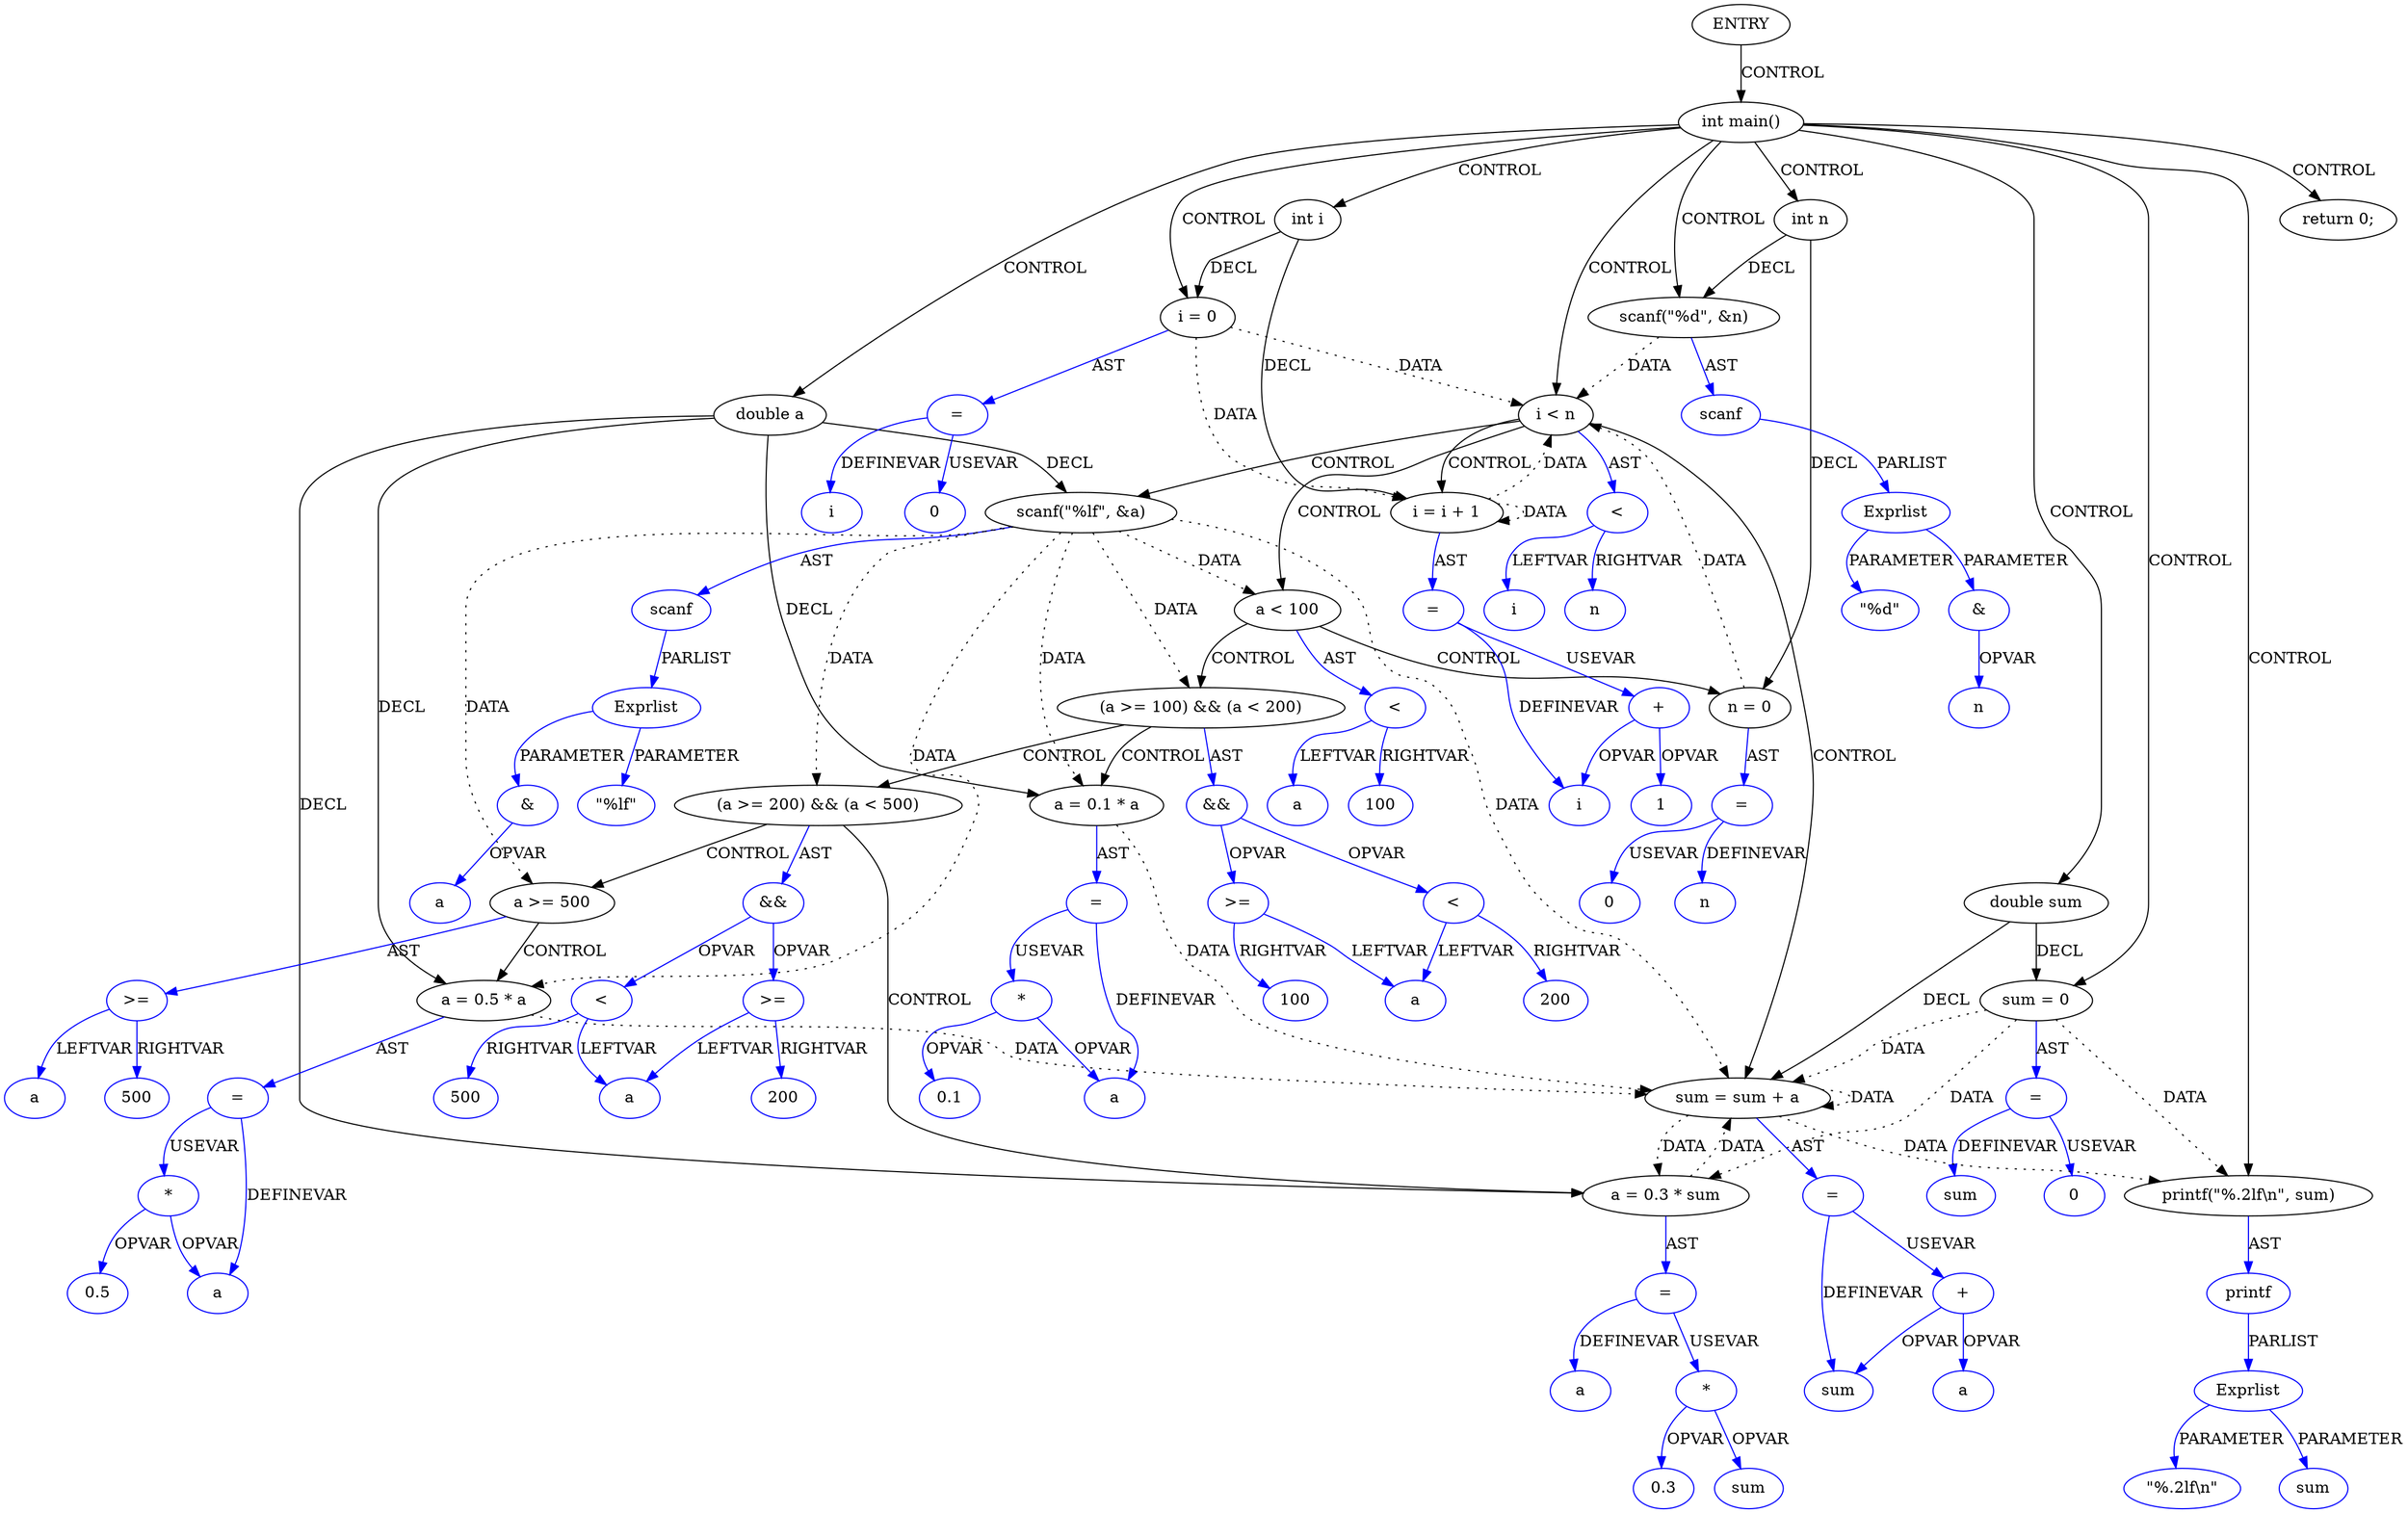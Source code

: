 digraph G{
Node1 [label="ENTRY",type="ENTRY",coord="-1"];
Node2 [label="int main()",type="CONTROL",coord="3"];
Node4 [label="int i",type="DECL",coord="4",varname="i",vartype="int"];
Node5 [label="int n",type="DECL",coord="5",varname="n",vartype="int"];
Node6 [label="double a",type="DECL",coord="6",varname="a",vartype="double"];
Node7 [label="double sum",type="DECL",coord="7",varname="sum",vartype="double"];
Node8 [label="sum = 0",type="ASSIGN",coord="8"];
Node9 [label="=",type="ASSIGNOP",coord="8",color=blue];
Node10 [label="sum",type="VAR",coord="8",color=blue];
Node11 [label="0",type="CONST",coord="8",color=blue];
Node12 [label="scanf(\"%d\", &n)",type="CALL",coord="9"];
Node13 [label="scanf",type="FUNCNAME",coord="9",color=blue];
Node14 [label="Exprlist",type="EXPRS",coord="9",color=blue];
Node15 [label="\"%d\"",type="CONST",coord="9",color=blue];
Node16 [label="&",type="OP",coord="9",color=blue];
Node17 [label="n",type="VAR",coord="9",color=blue];
Node18 [label="i = 0",type="ASSIGN",coord="10"];
Node19 [label="=",type="ASSIGNOP",coord="10",color=blue];
Node20 [label="i",type="VAR",coord="10",color=blue];
Node21 [label="0",type="CONST",coord="10",color=blue];
Node22 [label="i < n",type="CONTROL",coord="10"];
Node25 [label="scanf(\"%lf\", &a)",type="CALL",coord="11"];
Node26 [label="scanf",type="FUNCNAME",coord="11",color=blue];
Node27 [label="Exprlist",type="EXPRS",coord="11",color=blue];
Node28 [label="\"%lf\"",type="CONST",coord="11",color=blue];
Node29 [label="&",type="OP",coord="11",color=blue];
Node30 [label="a",type="VAR",coord="11",color=blue];
Node31 [label="a < 100",type="CONTROL",coord="12"];
Node33 [label="n = 0",type="ASSIGN",coord="13"];
Node34 [label="=",type="ASSIGNOP",coord="13",color=blue];
Node35 [label="n",type="VAR",coord="13",color=blue];
Node36 [label="0",type="CONST",coord="13",color=blue];
Node37 [label="(a >= 100) && (a < 200)",type="CONTROL",coord="14"];
Node39 [label="a = 0.1 * a",type="ASSIGN",coord="15"];
Node40 [label="=",type="ASSIGNOP",coord="15",color=blue];
Node41 [label="a",type="VAR",coord="15",color=blue];
Node42 [label="*",type="OP",coord="15",color=blue];
Node43 [label="0.1",type="CONST",coord="15",color=blue];
Node44 [label="(a >= 200) && (a < 500)",type="CONTROL",coord="16"];
Node46 [label="a = 0.3 * sum",type="ASSIGN",coord="17"];
Node47 [label="=",type="ASSIGNOP",coord="17",color=blue];
Node48 [label="a",type="VAR",coord="17",color=blue];
Node49 [label="*",type="OP",coord="17",color=blue];
Node50 [label="0.3",type="CONST",coord="17",color=blue];
Node51 [label="sum",type="VAR",coord="17",color=blue];
Node52 [label="a >= 500",type="CONTROL",coord="18"];
Node54 [label="a = 0.5 * a",type="ASSIGN",coord="19"];
Node55 [label="=",type="ASSIGNOP",coord="19",color=blue];
Node56 [label="a",type="VAR",coord="19",color=blue];
Node57 [label="*",type="OP",coord="19",color=blue];
Node58 [label="0.5",type="CONST",coord="19",color=blue];
Node59 [label=">=",type="OP",coord="18",color=blue];
Node60 [label="a",type="VAR",coord="18",color=blue];
Node61 [label="500",type="CONST",coord="18",color=blue];
Node62 [label="&&",type="OP",coord="16",color=blue];
Node63 [label=">=",type="OP",coord="16",color=blue];
Node64 [label="a",type="VAR",coord="16",color=blue];
Node65 [label="200",type="CONST",coord="16",color=blue];
Node66 [label="<",type="OP",coord="16",color=blue];
Node67 [label="500",type="CONST",coord="16",color=blue];
Node68 [label="&&",type="OP",coord="14",color=blue];
Node69 [label=">=",type="OP",coord="14",color=blue];
Node70 [label="a",type="VAR",coord="14",color=blue];
Node71 [label="100",type="CONST",coord="14",color=blue];
Node72 [label="<",type="OP",coord="14",color=blue];
Node73 [label="200",type="CONST",coord="14",color=blue];
Node74 [label="<",type="OP",coord="12",color=blue];
Node75 [label="a",type="VAR",coord="12",color=blue];
Node76 [label="100",type="CONST",coord="12",color=blue];
Node77 [label="sum = sum + a",type="ASSIGN",coord="21"];
Node78 [label="=",type="ASSIGNOP",coord="21",color=blue];
Node79 [label="sum",type="VAR",coord="21",color=blue];
Node80 [label="+",type="OP",coord="21",color=blue];
Node81 [label="a",type="VAR",coord="21",color=blue];
Node82 [label="i = i + 1",type="ASSIGN",coord="10"];
Node83 [label="=",type="ASSIGNOP",coord="10",color=blue];
Node84 [label="i",type="VAR",coord="10",color=blue];
Node85 [label="+",type="OP",coord="10",color=blue];
Node86 [label="1",type="CONST",coord="10",color=blue];
Node87 [label="<",type="OP",coord="10",color=blue];
Node88 [label="i",type="VAR",coord="10",color=blue];
Node89 [label="n",type="VAR",coord="10",color=blue];
Node90 [label="printf(\"%.2lf\\n\", sum)",type="CALL",coord="23"];
Node91 [label="printf",type="FUNCNAME",coord="23",color=blue];
Node92 [label="Exprlist",type="EXPRS",coord="23",color=blue];
Node93 [label="\"%.2lf\\n\"",type="CONST",coord="23",color=blue];
Node94 [label="sum",type="VAR",coord="23",color=blue];
Node95 [label="return 0;",type="CONTROL",coord="24"];
Node1->Node2 [label = "CONTROL" ];
Node2->Node4 [label = "CONTROL" ];
Node2->Node5 [label = "CONTROL" ];
Node2->Node6 [label = "CONTROL" ];
Node2->Node7 [label = "CONTROL" ];
Node2->Node8 [label = "CONTROL" ];
Node2->Node12 [label = "CONTROL" ];
Node2->Node18 [label = "CONTROL" ];
Node2->Node22 [label = "CONTROL" ];
Node2->Node90 [label = "CONTROL" ];
Node2->Node95 [label = "CONTROL" ];
Node22->Node25 [label = "CONTROL" ];
Node22->Node31 [label = "CONTROL" ];
Node22->Node77 [label = "CONTROL" ];
Node22->Node82 [label = "CONTROL" ];
Node31->Node33 [label = "CONTROL" ];
Node31->Node37 [label = "CONTROL" ];
Node37->Node39 [label = "CONTROL" ];
Node37->Node44 [label = "CONTROL" ];
Node44->Node46 [label = "CONTROL" ];
Node44->Node52 [label = "CONTROL" ];
Node52->Node54 [label = "CONTROL" ];
Node8->Node46 [label = "DATA", style = dotted ]
Node8->Node77 [label = "DATA", style = dotted ]
Node8->Node90 [label = "DATA", style = dotted ]
Node12->Node22 [label = "DATA", style = dotted ]
Node18->Node22 [label = "DATA", style = dotted ]
Node18->Node82 [label = "DATA", style = dotted ]
Node25->Node31 [label = "DATA", style = dotted ]
Node25->Node37 [label = "DATA", style = dotted ]
Node25->Node39 [label = "DATA", style = dotted ]
Node25->Node44 [label = "DATA", style = dotted ]
Node25->Node52 [label = "DATA", style = dotted ]
Node25->Node54 [label = "DATA", style = dotted ]
Node25->Node77 [label = "DATA", style = dotted ]
Node33->Node22 [label = "DATA", style = dotted ]
Node39->Node77 [label = "DATA", style = dotted ]
Node46->Node77 [label = "DATA", style = dotted ]
Node54->Node77 [label = "DATA", style = dotted ]
Node77->Node46 [label = "DATA", style = dotted ]
Node77->Node77 [label = "DATA", style = dotted ]
Node77->Node90 [label = "DATA", style = dotted ]
Node82->Node22 [label = "DATA", style = dotted ]
Node82->Node82 [label = "DATA", style = dotted ]
Node4->Node18 [label = "DECL"]
Node4->Node82 [label = "DECL"]
Node5->Node12 [label = "DECL"]
Node5->Node33 [label = "DECL"]
Node6->Node54 [label = "DECL"]
Node6->Node46 [label = "DECL"]
Node6->Node39 [label = "DECL"]
Node6->Node25 [label = "DECL"]
Node7->Node8 [label = "DECL"]
Node7->Node77 [label = "DECL"]
Node8->Node9 [label = "AST" color=blue]
Node9->Node10 [label = "DEFINEVAR" color=blue]
Node9->Node11 [label = "USEVAR" color=blue]
Node12->Node13 [label = "AST" color=blue]
Node13->Node14 [label = "PARLIST" color=blue]
Node14->Node15 [label = "PARAMETER" color=blue]
Node14->Node16 [label = "PARAMETER" color=blue]
Node16->Node17 [label = "OPVAR" color=blue]
Node18->Node19 [label = "AST" color=blue]
Node19->Node20 [label = "DEFINEVAR" color=blue]
Node19->Node21 [label = "USEVAR" color=blue]
Node22->Node87 [label = "AST" color=blue]
Node25->Node26 [label = "AST" color=blue]
Node26->Node27 [label = "PARLIST" color=blue]
Node27->Node28 [label = "PARAMETER" color=blue]
Node27->Node29 [label = "PARAMETER" color=blue]
Node29->Node30 [label = "OPVAR" color=blue]
Node31->Node74 [label = "AST" color=blue]
Node33->Node34 [label = "AST" color=blue]
Node34->Node35 [label = "DEFINEVAR" color=blue]
Node34->Node36 [label = "USEVAR" color=blue]
Node37->Node68 [label = "AST" color=blue]
Node39->Node40 [label = "AST" color=blue]
Node40->Node41 [label = "DEFINEVAR" color=blue]
Node40->Node42 [label = "USEVAR" color=blue]
Node42->Node43 [label = "OPVAR" color=blue]
Node42->Node41 [label = "OPVAR" color=blue]
Node44->Node62 [label = "AST" color=blue]
Node46->Node47 [label = "AST" color=blue]
Node47->Node48 [label = "DEFINEVAR" color=blue]
Node47->Node49 [label = "USEVAR" color=blue]
Node49->Node50 [label = "OPVAR" color=blue]
Node49->Node51 [label = "OPVAR" color=blue]
Node52->Node59 [label = "AST" color=blue]
Node54->Node55 [label = "AST" color=blue]
Node55->Node56 [label = "DEFINEVAR" color=blue]
Node55->Node57 [label = "USEVAR" color=blue]
Node57->Node58 [label = "OPVAR" color=blue]
Node57->Node56 [label = "OPVAR" color=blue]
Node59->Node60 [label = "LEFTVAR" color=blue]
Node59->Node61 [label = "RIGHTVAR" color=blue]
Node62->Node63 [label = "OPVAR" color=blue]
Node62->Node66 [label = "OPVAR" color=blue]
Node63->Node64 [label = "LEFTVAR" color=blue]
Node63->Node65 [label = "RIGHTVAR" color=blue]
Node66->Node64 [label = "LEFTVAR" color=blue]
Node66->Node67 [label = "RIGHTVAR" color=blue]
Node68->Node69 [label = "OPVAR" color=blue]
Node68->Node72 [label = "OPVAR" color=blue]
Node69->Node70 [label = "LEFTVAR" color=blue]
Node69->Node71 [label = "RIGHTVAR" color=blue]
Node72->Node70 [label = "LEFTVAR" color=blue]
Node72->Node73 [label = "RIGHTVAR" color=blue]
Node74->Node75 [label = "LEFTVAR" color=blue]
Node74->Node76 [label = "RIGHTVAR" color=blue]
Node77->Node78 [label = "AST" color=blue]
Node78->Node79 [label = "DEFINEVAR" color=blue]
Node78->Node80 [label = "USEVAR" color=blue]
Node80->Node79 [label = "OPVAR" color=blue]
Node80->Node81 [label = "OPVAR" color=blue]
Node82->Node83 [label = "AST" color=blue]
Node83->Node84 [label = "DEFINEVAR" color=blue]
Node83->Node85 [label = "USEVAR" color=blue]
Node85->Node84 [label = "OPVAR" color=blue]
Node85->Node86 [label = "OPVAR" color=blue]
Node87->Node88 [label = "LEFTVAR" color=blue]
Node87->Node89 [label = "RIGHTVAR" color=blue]
Node90->Node91 [label = "AST" color=blue]
Node91->Node92 [label = "PARLIST" color=blue]
Node92->Node93 [label = "PARAMETER" color=blue]
Node92->Node94 [label = "PARAMETER" color=blue]
}
